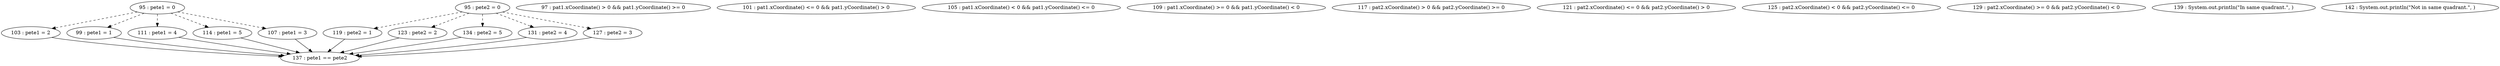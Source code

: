 digraph G {
"95 : pete1 = 0"
"95 : pete1 = 0" -> "103 : pete1 = 2" [style=dashed]
"95 : pete1 = 0" -> "99 : pete1 = 1" [style=dashed]
"95 : pete1 = 0" -> "111 : pete1 = 4" [style=dashed]
"95 : pete1 = 0" -> "114 : pete1 = 5" [style=dashed]
"95 : pete1 = 0" -> "107 : pete1 = 3" [style=dashed]
"95 : pete2 = 0"
"95 : pete2 = 0" -> "119 : pete2 = 1" [style=dashed]
"95 : pete2 = 0" -> "123 : pete2 = 2" [style=dashed]
"95 : pete2 = 0" -> "134 : pete2 = 5" [style=dashed]
"95 : pete2 = 0" -> "131 : pete2 = 4" [style=dashed]
"95 : pete2 = 0" -> "127 : pete2 = 3" [style=dashed]
"97 : pat1.xCoordinate() > 0 && pat1.yCoordinate() >= 0"
"99 : pete1 = 1"
"99 : pete1 = 1" -> "137 : pete1 == pete2"
"101 : pat1.xCoordinate() <= 0 && pat1.yCoordinate() > 0"
"103 : pete1 = 2"
"103 : pete1 = 2" -> "137 : pete1 == pete2"
"105 : pat1.xCoordinate() < 0 && pat1.yCoordinate() <= 0"
"107 : pete1 = 3"
"107 : pete1 = 3" -> "137 : pete1 == pete2"
"109 : pat1.xCoordinate() >= 0 && pat1.yCoordinate() < 0"
"111 : pete1 = 4"
"111 : pete1 = 4" -> "137 : pete1 == pete2"
"114 : pete1 = 5"
"114 : pete1 = 5" -> "137 : pete1 == pete2"
"117 : pat2.xCoordinate() > 0 && pat2.yCoordinate() >= 0"
"119 : pete2 = 1"
"119 : pete2 = 1" -> "137 : pete1 == pete2"
"121 : pat2.xCoordinate() <= 0 && pat2.yCoordinate() > 0"
"123 : pete2 = 2"
"123 : pete2 = 2" -> "137 : pete1 == pete2"
"125 : pat2.xCoordinate() < 0 && pat2.yCoordinate() <= 0"
"127 : pete2 = 3"
"127 : pete2 = 3" -> "137 : pete1 == pete2"
"129 : pat2.xCoordinate() >= 0 && pat2.yCoordinate() < 0"
"131 : pete2 = 4"
"131 : pete2 = 4" -> "137 : pete1 == pete2"
"134 : pete2 = 5"
"134 : pete2 = 5" -> "137 : pete1 == pete2"
"137 : pete1 == pete2"
"139 : System.out.println(\"In same quadrant.\", )"
"142 : System.out.println(\"Not in same quadrant.\", )"
}
